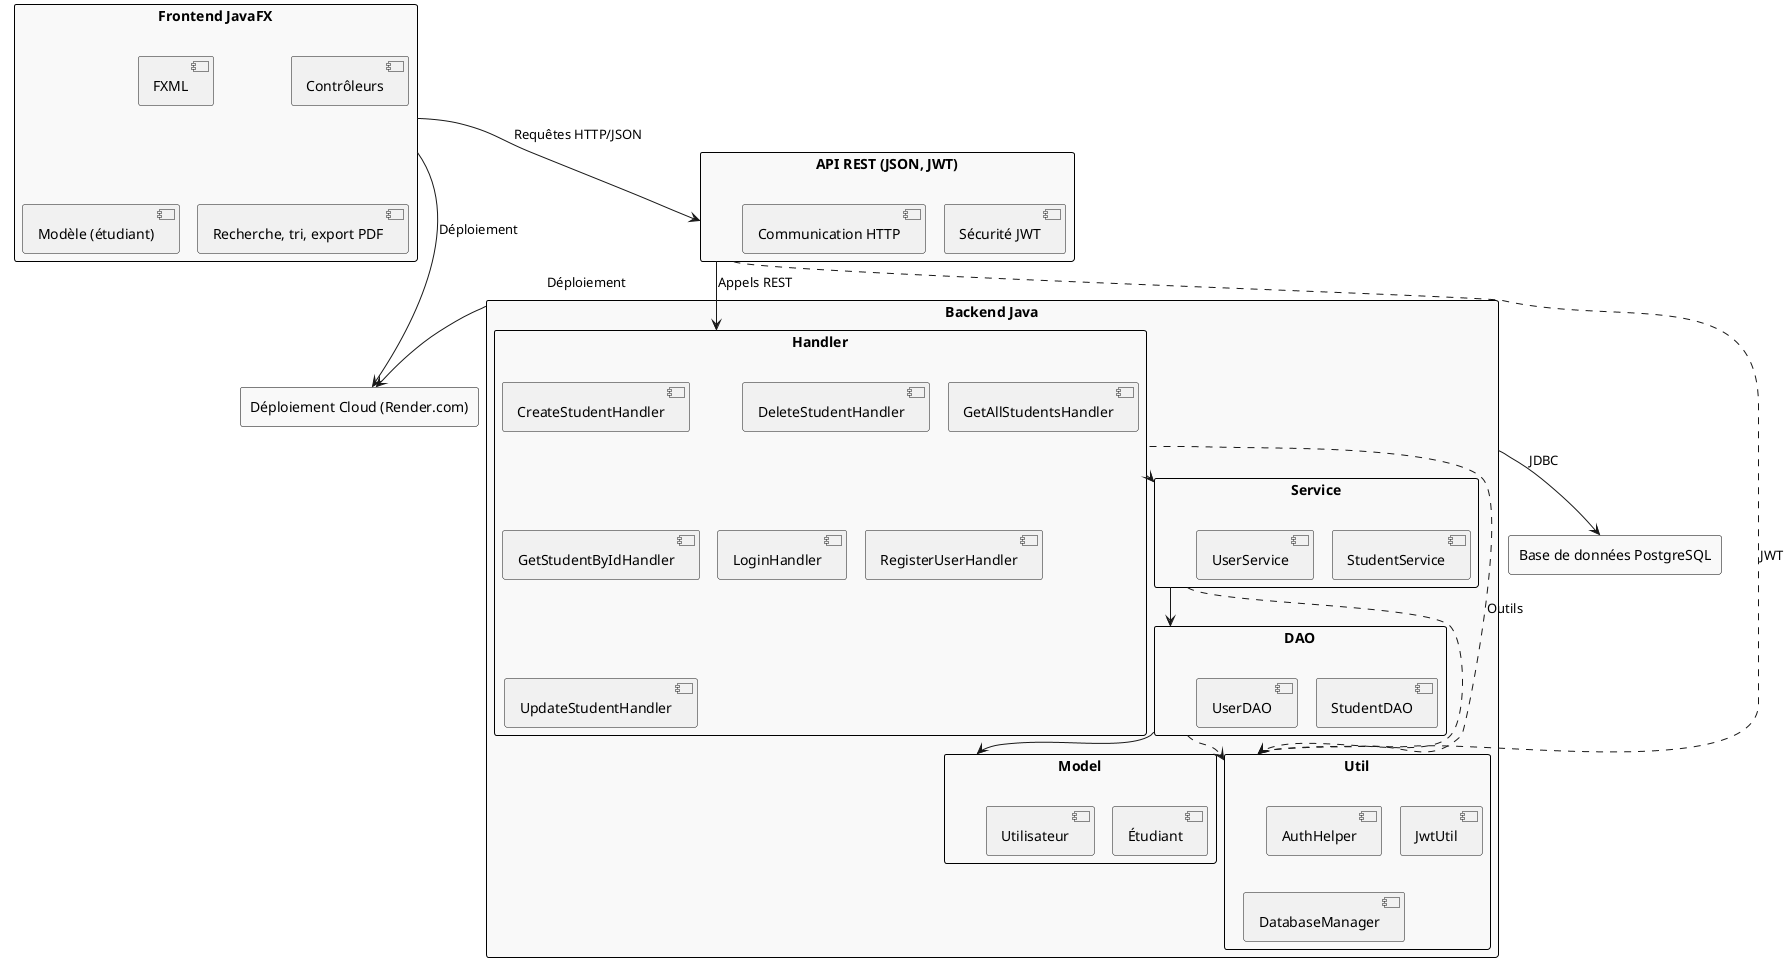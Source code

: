 @startuml
' Schéma d'architecture du projet Student Tracker
!pragma layout smetana
top to bottom direction
skinparam rectangle {
  BackgroundColor #F9F9F9
  BorderColor Black
}
skinparam shadowing false
skinparam defaultTextAlignment center

rectangle "Frontend JavaFX" as Frontend {
  [FXML]
  [Contrôleurs]
  [Modèle (étudiant)]
  [Recherche, tri, export PDF]
}

rectangle "API REST (JSON, JWT)" as API {
  [Sécurité JWT]
  [Communication HTTP]
}

rectangle "Backend Java" as Backend {
  rectangle "Handler" as Handler {
    [CreateStudentHandler]
    [DeleteStudentHandler]
    [GetAllStudentsHandler]
    [GetStudentByIdHandler]
    [LoginHandler]
    [RegisterUserHandler]
    [UpdateStudentHandler]
  }
  rectangle "Service" as Service {
    [StudentService]
    [UserService]
  }
  rectangle "DAO" as DAO {
    [StudentDAO]
    [UserDAO]
  }
  rectangle "Model" as Model {
    [Étudiant]
    [Utilisateur]
  }
  rectangle "Util" as Util {
    [AuthHelper]
    [JwtUtil]
    [DatabaseManager]
  }
}

rectangle "Base de données PostgreSQL" as DB
rectangle "Déploiement Cloud (Render.com)" as Cloud

Frontend -down-> API : "Requêtes HTTP/JSON"
API -down-> Handler : "Appels REST"
Handler -down-> Service
Service -down-> DAO
DAO -down-> Model
Handler ..> Util : "Outils"
Service ..> Util
DAO ..> Util
API ..> Util : "JWT"
Backend -down-> DB : "JDBC"
Backend -right-> Cloud : "Déploiement"
Frontend -right-> Cloud : "Déploiement"

@enduml 